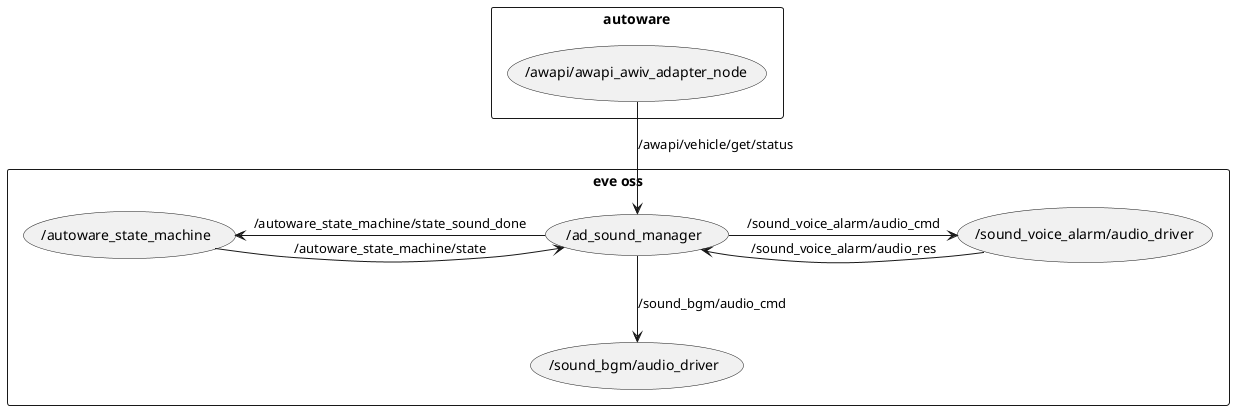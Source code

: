 @startuml
rectangle "autoware" {
  usecase "/awapi/awapi_awiv_adapter_node"
}

rectangle "eve oss" {
  usecase "/autoware_state_machine"
  usecase "/ad_sound_manager"
  usecase "/sound_voice_alarm/audio_driver"
  usecase "/sound_bgm/audio_driver"
}

(/awapi/awapi_awiv_adapter_node) --> (/ad_sound_manager) : /awapi/vehicle/get/status
(/autoware_state_machine) -> (/ad_sound_manager) : /autoware_state_machine/state
(/autoware_state_machine) <- (/ad_sound_manager) : /autoware_state_machine/state_sound_done
(/ad_sound_manager) -> (/sound_voice_alarm/audio_driver) : /sound_voice_alarm/audio_cmd
(/ad_sound_manager) <- (/sound_voice_alarm/audio_driver) : /sound_voice_alarm/audio_res
(/ad_sound_manager) --> (/sound_bgm/audio_driver) : /sound_bgm/audio_cmd
@enduml
